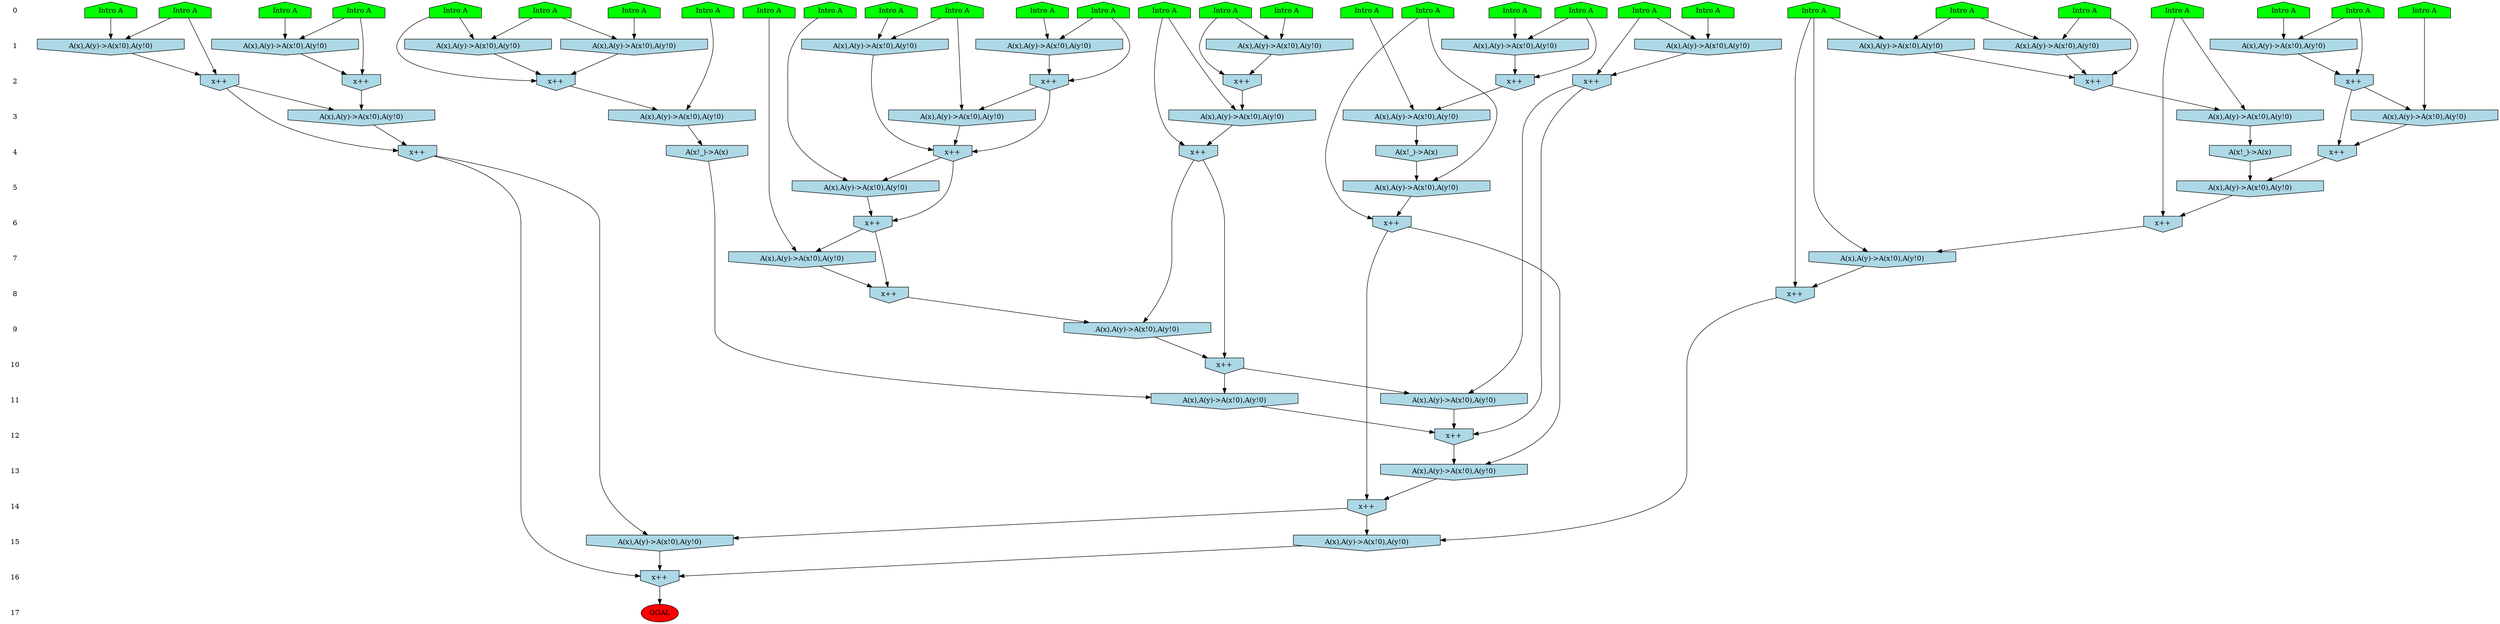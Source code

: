 /* Compression of 1 causal flows obtained in average at 2.930369E+00 t.u */
/* Compressed causal flows were: [935] */
digraph G{
 ranksep=.5 ; 
{ rank = same ; "0" [shape=plaintext] ; node_1 [label ="Intro A", shape=house, style=filled, fillcolor=green] ;
node_2 [label ="Intro A", shape=house, style=filled, fillcolor=green] ;
node_3 [label ="Intro A", shape=house, style=filled, fillcolor=green] ;
node_4 [label ="Intro A", shape=house, style=filled, fillcolor=green] ;
node_5 [label ="Intro A", shape=house, style=filled, fillcolor=green] ;
node_6 [label ="Intro A", shape=house, style=filled, fillcolor=green] ;
node_7 [label ="Intro A", shape=house, style=filled, fillcolor=green] ;
node_8 [label ="Intro A", shape=house, style=filled, fillcolor=green] ;
node_9 [label ="Intro A", shape=house, style=filled, fillcolor=green] ;
node_10 [label ="Intro A", shape=house, style=filled, fillcolor=green] ;
node_11 [label ="Intro A", shape=house, style=filled, fillcolor=green] ;
node_12 [label ="Intro A", shape=house, style=filled, fillcolor=green] ;
node_13 [label ="Intro A", shape=house, style=filled, fillcolor=green] ;
node_14 [label ="Intro A", shape=house, style=filled, fillcolor=green] ;
node_15 [label ="Intro A", shape=house, style=filled, fillcolor=green] ;
node_16 [label ="Intro A", shape=house, style=filled, fillcolor=green] ;
node_17 [label ="Intro A", shape=house, style=filled, fillcolor=green] ;
node_18 [label ="Intro A", shape=house, style=filled, fillcolor=green] ;
node_19 [label ="Intro A", shape=house, style=filled, fillcolor=green] ;
node_20 [label ="Intro A", shape=house, style=filled, fillcolor=green] ;
node_21 [label ="Intro A", shape=house, style=filled, fillcolor=green] ;
node_22 [label ="Intro A", shape=house, style=filled, fillcolor=green] ;
node_23 [label ="Intro A", shape=house, style=filled, fillcolor=green] ;
node_24 [label ="Intro A", shape=house, style=filled, fillcolor=green] ;
node_25 [label ="Intro A", shape=house, style=filled, fillcolor=green] ;
node_26 [label ="Intro A", shape=house, style=filled, fillcolor=green] ;
node_27 [label ="Intro A", shape=house, style=filled, fillcolor=green] ;
node_28 [label ="Intro A", shape=house, style=filled, fillcolor=green] ;
node_29 [label ="Intro A", shape=house, style=filled, fillcolor=green] ;
node_30 [label ="Intro A", shape=house, style=filled, fillcolor=green] ;
}
{ rank = same ; "1" [shape=plaintext] ; node_31 [label="A(x),A(y)->A(x!0),A(y!0)", shape=invhouse, style=filled, fillcolor = lightblue] ;
node_32 [label="A(x),A(y)->A(x!0),A(y!0)", shape=invhouse, style=filled, fillcolor = lightblue] ;
node_33 [label="A(x),A(y)->A(x!0),A(y!0)", shape=invhouse, style=filled, fillcolor = lightblue] ;
node_34 [label="A(x),A(y)->A(x!0),A(y!0)", shape=invhouse, style=filled, fillcolor = lightblue] ;
node_35 [label="A(x),A(y)->A(x!0),A(y!0)", shape=invhouse, style=filled, fillcolor = lightblue] ;
node_36 [label="A(x),A(y)->A(x!0),A(y!0)", shape=invhouse, style=filled, fillcolor = lightblue] ;
node_39 [label="A(x),A(y)->A(x!0),A(y!0)", shape=invhouse, style=filled, fillcolor = lightblue] ;
node_40 [label="A(x),A(y)->A(x!0),A(y!0)", shape=invhouse, style=filled, fillcolor = lightblue] ;
node_41 [label="A(x),A(y)->A(x!0),A(y!0)", shape=invhouse, style=filled, fillcolor = lightblue] ;
node_43 [label="A(x),A(y)->A(x!0),A(y!0)", shape=invhouse, style=filled, fillcolor = lightblue] ;
node_53 [label="A(x),A(y)->A(x!0),A(y!0)", shape=invhouse, style=filled, fillcolor = lightblue] ;
node_54 [label="A(x),A(y)->A(x!0),A(y!0)", shape=invhouse, style=filled, fillcolor = lightblue] ;
}
{ rank = same ; "2" [shape=plaintext] ; node_37 [label="x++", shape=invhouse, style=filled, fillcolor = lightblue] ;
node_38 [label="x++", shape=invhouse, style=filled, fillcolor = lightblue] ;
node_42 [label="x++", shape=invhouse, style=filled, fillcolor = lightblue] ;
node_44 [label="x++", shape=invhouse, style=filled, fillcolor = lightblue] ;
node_45 [label="x++", shape=invhouse, style=filled, fillcolor = lightblue] ;
node_50 [label="x++", shape=invhouse, style=filled, fillcolor = lightblue] ;
node_56 [label="x++", shape=invhouse, style=filled, fillcolor = lightblue] ;
node_62 [label="x++", shape=invhouse, style=filled, fillcolor = lightblue] ;
node_68 [label="x++", shape=invhouse, style=filled, fillcolor = lightblue] ;
}
{ rank = same ; "3" [shape=plaintext] ; node_46 [label="A(x),A(y)->A(x!0),A(y!0)", shape=invhouse, style=filled, fillcolor = lightblue] ;
node_51 [label="A(x),A(y)->A(x!0),A(y!0)", shape=invhouse, style=filled, fillcolor = lightblue] ;
node_52 [label="A(x),A(y)->A(x!0),A(y!0)", shape=invhouse, style=filled, fillcolor = lightblue] ;
node_55 [label="A(x),A(y)->A(x!0),A(y!0)", shape=invhouse, style=filled, fillcolor = lightblue] ;
node_58 [label="A(x),A(y)->A(x!0),A(y!0)", shape=invhouse, style=filled, fillcolor = lightblue] ;
node_61 [label="A(x),A(y)->A(x!0),A(y!0)", shape=invhouse, style=filled, fillcolor = lightblue] ;
node_63 [label="A(x),A(y)->A(x!0),A(y!0)", shape=invhouse, style=filled, fillcolor = lightblue] ;
}
{ rank = same ; "4" [shape=plaintext] ; node_47 [label="x++", shape=invhouse, style=filled, fillcolor = lightblue] ;
node_60 [label="x++", shape=invhouse, style=filled, fillcolor = lightblue] ;
node_64 [label="x++", shape=invhouse, style=filled, fillcolor = lightblue] ;
node_65 [label="A(x!_)->A(x)", shape=invhouse, style=filled, fillcolor = lightblue] ;
node_69 [label="A(x!_)->A(x)", shape=invhouse, style=filled, fillcolor = lightblue] ;
node_70 [label="A(x!_)->A(x)", shape=invhouse, style=filled, fillcolor = lightblue] ;
node_71 [label="x++", shape=invhouse, style=filled, fillcolor = lightblue] ;
}
{ rank = same ; "5" [shape=plaintext] ; node_48 [label="A(x),A(y)->A(x!0),A(y!0)", shape=invhouse, style=filled, fillcolor = lightblue] ;
node_74 [label="A(x),A(y)->A(x!0),A(y!0)", shape=invhouse, style=filled, fillcolor = lightblue] ;
node_76 [label="A(x),A(y)->A(x!0),A(y!0)", shape=invhouse, style=filled, fillcolor = lightblue] ;
}
{ rank = same ; "6" [shape=plaintext] ; node_49 [label="x++", shape=invhouse, style=filled, fillcolor = lightblue] ;
node_75 [label="x++", shape=invhouse, style=filled, fillcolor = lightblue] ;
node_77 [label="x++", shape=invhouse, style=filled, fillcolor = lightblue] ;
}
{ rank = same ; "7" [shape=plaintext] ; node_57 [label="A(x),A(y)->A(x!0),A(y!0)", shape=invhouse, style=filled, fillcolor = lightblue] ;
node_79 [label="A(x),A(y)->A(x!0),A(y!0)", shape=invhouse, style=filled, fillcolor = lightblue] ;
}
{ rank = same ; "8" [shape=plaintext] ; node_59 [label="x++", shape=invhouse, style=filled, fillcolor = lightblue] ;
node_83 [label="x++", shape=invhouse, style=filled, fillcolor = lightblue] ;
}
{ rank = same ; "9" [shape=plaintext] ; node_66 [label="A(x),A(y)->A(x!0),A(y!0)", shape=invhouse, style=filled, fillcolor = lightblue] ;
}
{ rank = same ; "10" [shape=plaintext] ; node_67 [label="x++", shape=invhouse, style=filled, fillcolor = lightblue] ;
}
{ rank = same ; "11" [shape=plaintext] ; node_72 [label="A(x),A(y)->A(x!0),A(y!0)", shape=invhouse, style=filled, fillcolor = lightblue] ;
node_73 [label="A(x),A(y)->A(x!0),A(y!0)", shape=invhouse, style=filled, fillcolor = lightblue] ;
}
{ rank = same ; "12" [shape=plaintext] ; node_78 [label="x++", shape=invhouse, style=filled, fillcolor = lightblue] ;
}
{ rank = same ; "13" [shape=plaintext] ; node_80 [label="A(x),A(y)->A(x!0),A(y!0)", shape=invhouse, style=filled, fillcolor = lightblue] ;
}
{ rank = same ; "14" [shape=plaintext] ; node_81 [label="x++", shape=invhouse, style=filled, fillcolor = lightblue] ;
}
{ rank = same ; "15" [shape=plaintext] ; node_82 [label="A(x),A(y)->A(x!0),A(y!0)", shape=invhouse, style=filled, fillcolor = lightblue] ;
node_84 [label="A(x),A(y)->A(x!0),A(y!0)", shape=invhouse, style=filled, fillcolor = lightblue] ;
}
{ rank = same ; "16" [shape=plaintext] ; node_85 [label="x++", shape=invhouse, style=filled, fillcolor = lightblue] ;
}
{ rank = same ; "17" [shape=plaintext] ; node_86 [label ="GOAL", style=filled, fillcolor=red] ;
}
"0" -> "1" [style="invis"]; 
"1" -> "2" [style="invis"]; 
"2" -> "3" [style="invis"]; 
"3" -> "4" [style="invis"]; 
"4" -> "5" [style="invis"]; 
"5" -> "6" [style="invis"]; 
"6" -> "7" [style="invis"]; 
"7" -> "8" [style="invis"]; 
"8" -> "9" [style="invis"]; 
"9" -> "10" [style="invis"]; 
"10" -> "11" [style="invis"]; 
"11" -> "12" [style="invis"]; 
"12" -> "13" [style="invis"]; 
"13" -> "14" [style="invis"]; 
"14" -> "15" [style="invis"]; 
"15" -> "16" [style="invis"]; 
"16" -> "17" [style="invis"]; 
node_20 -> node_31
node_30 -> node_31
node_7 -> node_32
node_24 -> node_32
node_2 -> node_33
node_19 -> node_33
node_9 -> node_34
node_14 -> node_34
node_1 -> node_35
node_29 -> node_35
node_10 -> node_36
node_25 -> node_36
node_7 -> node_37
node_32 -> node_37
node_30 -> node_38
node_31 -> node_38
node_3 -> node_39
node_15 -> node_39
node_18 -> node_40
node_29 -> node_40
node_4 -> node_41
node_21 -> node_41
node_1 -> node_42
node_35 -> node_42
node_40 -> node_42
node_8 -> node_43
node_12 -> node_43
node_2 -> node_44
node_33 -> node_44
node_25 -> node_45
node_36 -> node_45
node_21 -> node_46
node_37 -> node_46
node_37 -> node_47
node_41 -> node_47
node_46 -> node_47
node_11 -> node_48
node_47 -> node_48
node_47 -> node_49
node_48 -> node_49
node_15 -> node_50
node_39 -> node_50
node_22 -> node_51
node_45 -> node_51
node_38 -> node_52
node_44 -> node_52
node_13 -> node_53
node_23 -> node_53
node_9 -> node_54
node_27 -> node_54
node_17 -> node_55
node_42 -> node_55
node_13 -> node_56
node_53 -> node_56
node_28 -> node_57
node_49 -> node_57
node_16 -> node_58
node_56 -> node_58
node_49 -> node_59
node_57 -> node_59
node_56 -> node_60
node_58 -> node_60
node_26 -> node_61
node_50 -> node_61
node_27 -> node_62
node_34 -> node_62
node_54 -> node_62
node_5 -> node_63
node_62 -> node_63
node_26 -> node_64
node_61 -> node_64
node_63 -> node_65
node_59 -> node_66
node_64 -> node_66
node_64 -> node_67
node_66 -> node_67
node_8 -> node_68
node_43 -> node_68
node_51 -> node_69
node_55 -> node_70
node_38 -> node_71
node_52 -> node_71
node_67 -> node_72
node_68 -> node_72
node_67 -> node_73
node_70 -> node_73
node_6 -> node_74
node_69 -> node_74
node_6 -> node_75
node_74 -> node_75
node_60 -> node_76
node_65 -> node_76
node_5 -> node_77
node_76 -> node_77
node_68 -> node_78
node_72 -> node_78
node_73 -> node_78
node_14 -> node_79
node_77 -> node_79
node_75 -> node_80
node_78 -> node_80
node_75 -> node_81
node_80 -> node_81
node_71 -> node_82
node_81 -> node_82
node_14 -> node_83
node_79 -> node_83
node_81 -> node_84
node_83 -> node_84
node_71 -> node_85
node_82 -> node_85
node_84 -> node_85
node_85 -> node_86
}
/*
 Dot generation time: 0.000626
*/
